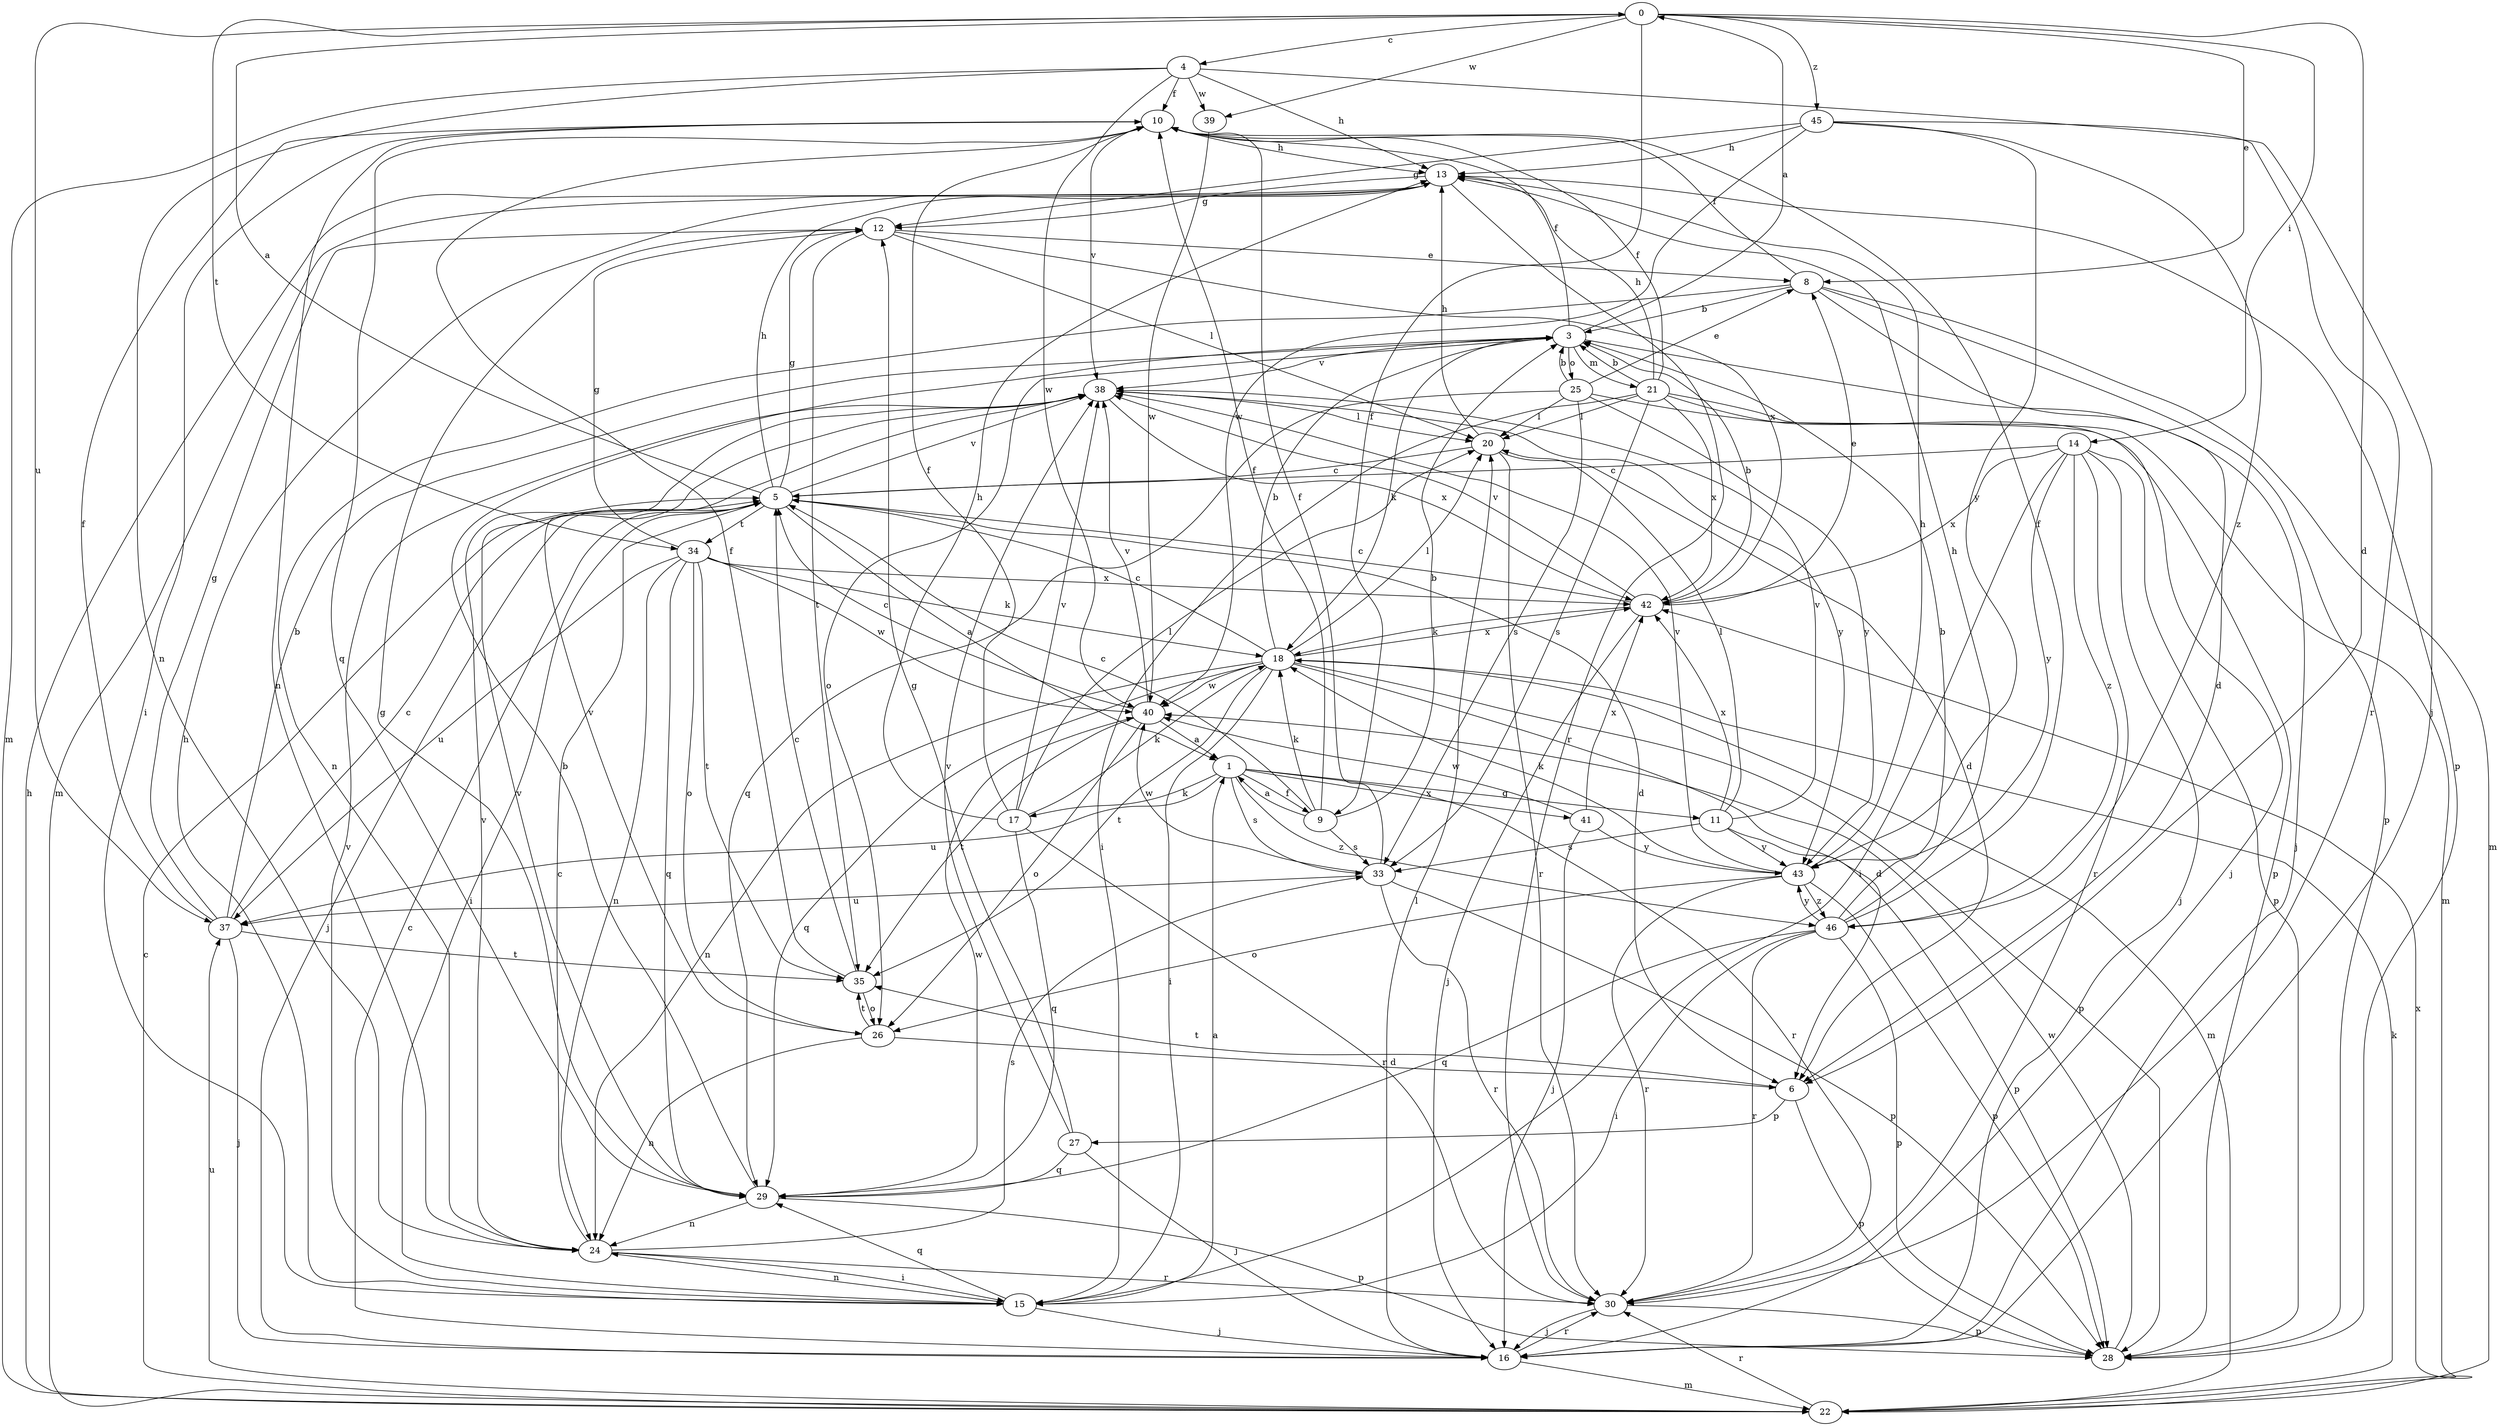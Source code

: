 strict digraph  {
0;
1;
3;
4;
5;
6;
8;
9;
10;
11;
12;
13;
14;
15;
16;
17;
18;
20;
21;
22;
24;
25;
26;
27;
28;
29;
30;
33;
34;
35;
37;
38;
39;
40;
41;
42;
43;
45;
46;
0 -> 4  [label=c];
0 -> 6  [label=d];
0 -> 8  [label=e];
0 -> 9  [label=f];
0 -> 14  [label=i];
0 -> 34  [label=t];
0 -> 37  [label=u];
0 -> 39  [label=w];
0 -> 45  [label=z];
1 -> 9  [label=f];
1 -> 11  [label=g];
1 -> 17  [label=k];
1 -> 30  [label=r];
1 -> 33  [label=s];
1 -> 37  [label=u];
1 -> 41  [label=x];
1 -> 46  [label=z];
3 -> 0  [label=a];
3 -> 10  [label=f];
3 -> 16  [label=j];
3 -> 18  [label=k];
3 -> 21  [label=m];
3 -> 25  [label=o];
3 -> 26  [label=o];
3 -> 38  [label=v];
4 -> 10  [label=f];
4 -> 13  [label=h];
4 -> 16  [label=j];
4 -> 22  [label=m];
4 -> 24  [label=n];
4 -> 39  [label=w];
4 -> 40  [label=w];
5 -> 0  [label=a];
5 -> 1  [label=a];
5 -> 6  [label=d];
5 -> 12  [label=g];
5 -> 13  [label=h];
5 -> 15  [label=i];
5 -> 16  [label=j];
5 -> 34  [label=t];
5 -> 38  [label=v];
6 -> 27  [label=p];
6 -> 28  [label=p];
6 -> 35  [label=t];
8 -> 3  [label=b];
8 -> 6  [label=d];
8 -> 10  [label=f];
8 -> 22  [label=m];
8 -> 24  [label=n];
8 -> 28  [label=p];
9 -> 1  [label=a];
9 -> 3  [label=b];
9 -> 5  [label=c];
9 -> 10  [label=f];
9 -> 18  [label=k];
9 -> 33  [label=s];
10 -> 13  [label=h];
10 -> 15  [label=i];
10 -> 24  [label=n];
10 -> 29  [label=q];
10 -> 38  [label=v];
11 -> 20  [label=l];
11 -> 28  [label=p];
11 -> 33  [label=s];
11 -> 38  [label=v];
11 -> 42  [label=x];
11 -> 43  [label=y];
12 -> 8  [label=e];
12 -> 20  [label=l];
12 -> 35  [label=t];
12 -> 42  [label=x];
13 -> 12  [label=g];
13 -> 22  [label=m];
13 -> 28  [label=p];
13 -> 30  [label=r];
14 -> 5  [label=c];
14 -> 15  [label=i];
14 -> 16  [label=j];
14 -> 28  [label=p];
14 -> 30  [label=r];
14 -> 42  [label=x];
14 -> 43  [label=y];
14 -> 46  [label=z];
15 -> 1  [label=a];
15 -> 13  [label=h];
15 -> 16  [label=j];
15 -> 24  [label=n];
15 -> 29  [label=q];
15 -> 38  [label=v];
16 -> 5  [label=c];
16 -> 20  [label=l];
16 -> 22  [label=m];
16 -> 30  [label=r];
17 -> 10  [label=f];
17 -> 13  [label=h];
17 -> 18  [label=k];
17 -> 20  [label=l];
17 -> 29  [label=q];
17 -> 30  [label=r];
17 -> 38  [label=v];
18 -> 3  [label=b];
18 -> 5  [label=c];
18 -> 6  [label=d];
18 -> 15  [label=i];
18 -> 20  [label=l];
18 -> 22  [label=m];
18 -> 24  [label=n];
18 -> 28  [label=p];
18 -> 29  [label=q];
18 -> 35  [label=t];
18 -> 40  [label=w];
18 -> 42  [label=x];
20 -> 5  [label=c];
20 -> 6  [label=d];
20 -> 13  [label=h];
20 -> 30  [label=r];
21 -> 3  [label=b];
21 -> 10  [label=f];
21 -> 13  [label=h];
21 -> 15  [label=i];
21 -> 16  [label=j];
21 -> 20  [label=l];
21 -> 22  [label=m];
21 -> 33  [label=s];
21 -> 42  [label=x];
22 -> 5  [label=c];
22 -> 13  [label=h];
22 -> 18  [label=k];
22 -> 30  [label=r];
22 -> 37  [label=u];
22 -> 42  [label=x];
24 -> 5  [label=c];
24 -> 15  [label=i];
24 -> 30  [label=r];
24 -> 33  [label=s];
24 -> 38  [label=v];
25 -> 3  [label=b];
25 -> 8  [label=e];
25 -> 20  [label=l];
25 -> 28  [label=p];
25 -> 29  [label=q];
25 -> 33  [label=s];
25 -> 43  [label=y];
26 -> 6  [label=d];
26 -> 24  [label=n];
26 -> 35  [label=t];
26 -> 38  [label=v];
27 -> 12  [label=g];
27 -> 16  [label=j];
27 -> 29  [label=q];
27 -> 38  [label=v];
28 -> 40  [label=w];
29 -> 3  [label=b];
29 -> 12  [label=g];
29 -> 24  [label=n];
29 -> 28  [label=p];
29 -> 38  [label=v];
29 -> 40  [label=w];
30 -> 16  [label=j];
30 -> 28  [label=p];
33 -> 10  [label=f];
33 -> 28  [label=p];
33 -> 30  [label=r];
33 -> 37  [label=u];
33 -> 40  [label=w];
34 -> 12  [label=g];
34 -> 18  [label=k];
34 -> 24  [label=n];
34 -> 26  [label=o];
34 -> 29  [label=q];
34 -> 35  [label=t];
34 -> 37  [label=u];
34 -> 40  [label=w];
34 -> 42  [label=x];
35 -> 5  [label=c];
35 -> 10  [label=f];
35 -> 26  [label=o];
37 -> 3  [label=b];
37 -> 5  [label=c];
37 -> 10  [label=f];
37 -> 12  [label=g];
37 -> 16  [label=j];
37 -> 35  [label=t];
38 -> 20  [label=l];
38 -> 42  [label=x];
38 -> 43  [label=y];
39 -> 40  [label=w];
40 -> 1  [label=a];
40 -> 5  [label=c];
40 -> 26  [label=o];
40 -> 35  [label=t];
40 -> 38  [label=v];
41 -> 16  [label=j];
41 -> 40  [label=w];
41 -> 42  [label=x];
41 -> 43  [label=y];
42 -> 3  [label=b];
42 -> 5  [label=c];
42 -> 8  [label=e];
42 -> 16  [label=j];
42 -> 18  [label=k];
42 -> 38  [label=v];
43 -> 13  [label=h];
43 -> 18  [label=k];
43 -> 26  [label=o];
43 -> 28  [label=p];
43 -> 30  [label=r];
43 -> 38  [label=v];
43 -> 46  [label=z];
45 -> 12  [label=g];
45 -> 13  [label=h];
45 -> 30  [label=r];
45 -> 40  [label=w];
45 -> 43  [label=y];
45 -> 46  [label=z];
46 -> 3  [label=b];
46 -> 10  [label=f];
46 -> 13  [label=h];
46 -> 15  [label=i];
46 -> 28  [label=p];
46 -> 29  [label=q];
46 -> 30  [label=r];
46 -> 43  [label=y];
}
